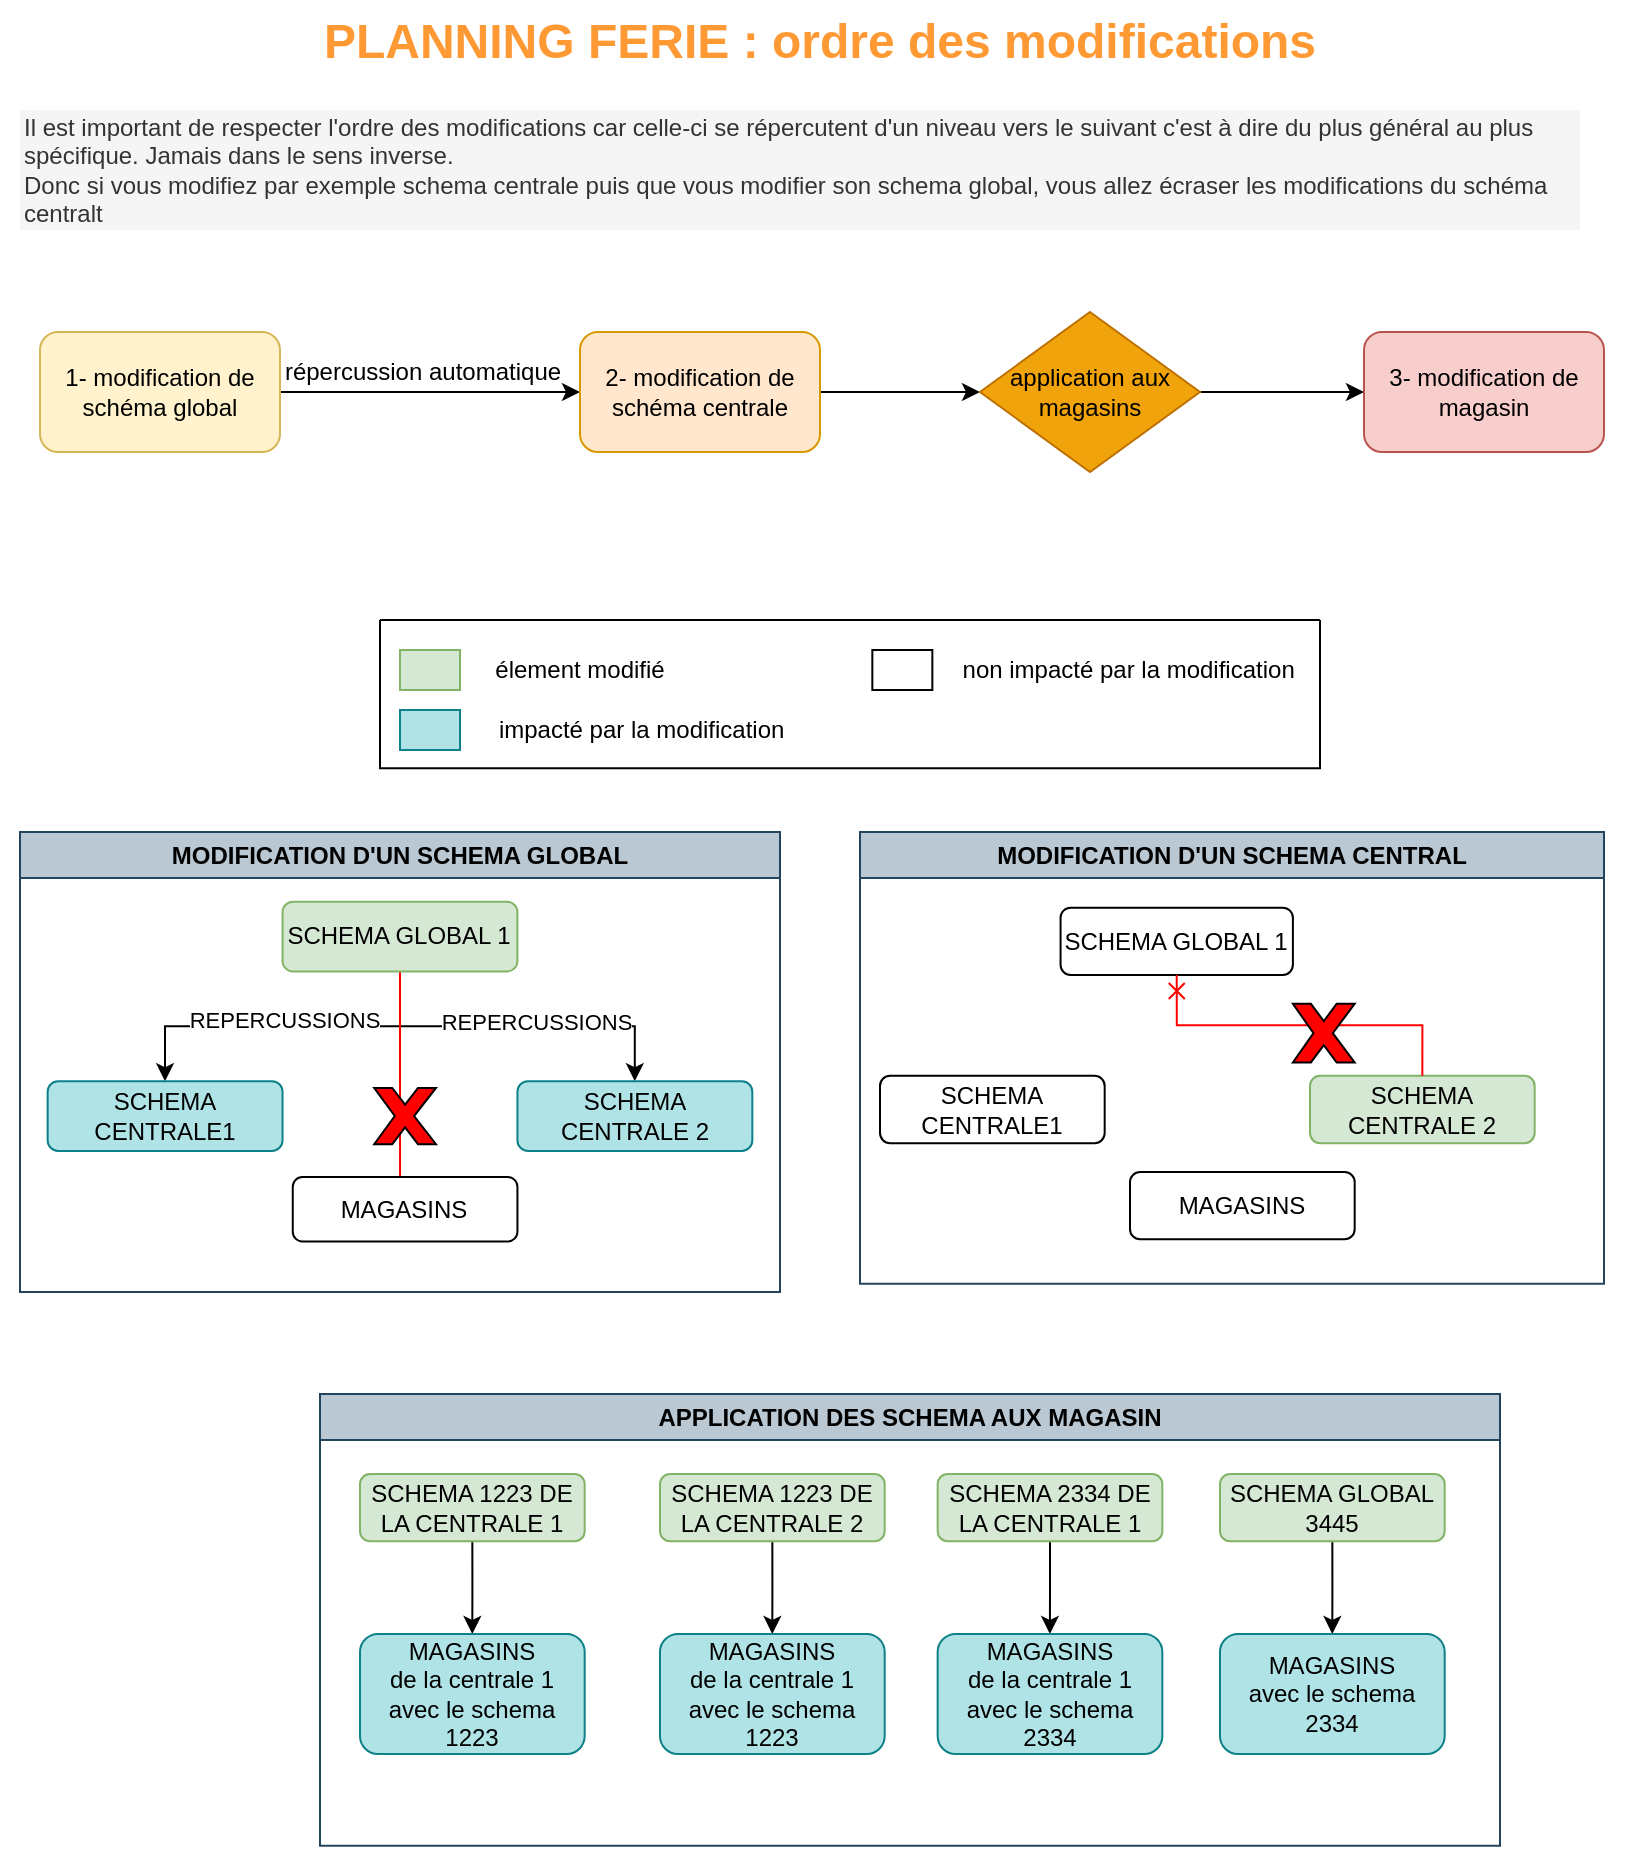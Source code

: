 <mxfile version="26.0.16">
  <diagram id="C5RBs43oDa-KdzZeNtuy" name="Page-1">
    <mxGraphModel dx="1434" dy="780" grid="1" gridSize="10" guides="1" tooltips="1" connect="1" arrows="1" fold="1" page="1" pageScale="1" pageWidth="827" pageHeight="1169" math="0" shadow="0">
      <root>
        <mxCell id="WIyWlLk6GJQsqaUBKTNV-0" />
        <mxCell id="WIyWlLk6GJQsqaUBKTNV-1" parent="WIyWlLk6GJQsqaUBKTNV-0" />
        <mxCell id="1vW7YTsPECzE2WoDe3he-23" value="&lt;h1 style=&quot;margin-top: 0px;&quot;&gt;&lt;font style=&quot;color: rgb(255, 153, 51);&quot;&gt;PLANNING FERIE : ordre des modifications&lt;/font&gt;&lt;/h1&gt;&lt;p&gt;&lt;br&gt;&lt;/p&gt;" style="text;html=1;whiteSpace=wrap;overflow=hidden;rounded=0;align=center;" vertex="1" parent="WIyWlLk6GJQsqaUBKTNV-1">
          <mxGeometry width="820" height="45" as="geometry" />
        </mxCell>
        <mxCell id="1vW7YTsPECzE2WoDe3he-50" value="" style="group" vertex="1" connectable="0" parent="WIyWlLk6GJQsqaUBKTNV-1">
          <mxGeometry x="10" y="416" width="440" height="230" as="geometry" />
        </mxCell>
        <mxCell id="1vW7YTsPECzE2WoDe3he-21" value="MODIFICATION D&#39;UN SCHEMA GLOBAL" style="swimlane;whiteSpace=wrap;html=1;fillColor=#bac8d3;strokeColor=#23445d;" vertex="1" parent="1vW7YTsPECzE2WoDe3he-50">
          <mxGeometry width="380" height="230" as="geometry" />
        </mxCell>
        <mxCell id="1vW7YTsPECzE2WoDe3he-8" style="edgeStyle=orthogonalEdgeStyle;rounded=0;orthogonalLoop=1;jettySize=auto;html=1;exitX=0.5;exitY=1;exitDx=0;exitDy=0;" edge="1" parent="1vW7YTsPECzE2WoDe3he-21" source="WIyWlLk6GJQsqaUBKTNV-3" target="1vW7YTsPECzE2WoDe3he-1">
          <mxGeometry relative="1" as="geometry" />
        </mxCell>
        <mxCell id="1vW7YTsPECzE2WoDe3he-9" value="REPERCUSSIONS" style="edgeLabel;html=1;align=center;verticalAlign=middle;resizable=0;points=[];" vertex="1" connectable="0" parent="1vW7YTsPECzE2WoDe3he-8">
          <mxGeometry x="0.15" y="1" relative="1" as="geometry">
            <mxPoint x="13" y="-4" as="offset" />
          </mxGeometry>
        </mxCell>
        <mxCell id="1vW7YTsPECzE2WoDe3he-10" style="edgeStyle=orthogonalEdgeStyle;rounded=0;orthogonalLoop=1;jettySize=auto;html=1;exitX=0.5;exitY=1;exitDx=0;exitDy=0;" edge="1" parent="1vW7YTsPECzE2WoDe3he-21" source="WIyWlLk6GJQsqaUBKTNV-3" target="1vW7YTsPECzE2WoDe3he-2">
          <mxGeometry relative="1" as="geometry" />
        </mxCell>
        <mxCell id="1vW7YTsPECzE2WoDe3he-11" value="REPERCUSSIONS" style="edgeLabel;html=1;align=center;verticalAlign=middle;resizable=0;points=[];" vertex="1" connectable="0" parent="1vW7YTsPECzE2WoDe3he-10">
          <mxGeometry x="0.1" y="2" relative="1" as="geometry">
            <mxPoint as="offset" />
          </mxGeometry>
        </mxCell>
        <mxCell id="1vW7YTsPECzE2WoDe3he-54" style="edgeStyle=orthogonalEdgeStyle;rounded=0;orthogonalLoop=1;jettySize=auto;html=1;exitX=0.5;exitY=1;exitDx=0;exitDy=0;strokeColor=#FF0000;endArrow=cross;endFill=0;" edge="1" parent="1vW7YTsPECzE2WoDe3he-21" source="WIyWlLk6GJQsqaUBKTNV-3">
          <mxGeometry relative="1" as="geometry">
            <mxPoint x="190.04" y="191.667" as="targetPoint" />
          </mxGeometry>
        </mxCell>
        <mxCell id="WIyWlLk6GJQsqaUBKTNV-3" value="SCHEMA GLOBAL 1" style="rounded=1;whiteSpace=wrap;html=1;fontSize=12;glass=0;strokeWidth=1;shadow=0;fillColor=#d5e8d4;strokeColor=#82b366;" parent="1vW7YTsPECzE2WoDe3he-21" vertex="1">
          <mxGeometry x="131.274" y="34.848" width="117.447" height="34.848" as="geometry" />
        </mxCell>
        <mxCell id="1vW7YTsPECzE2WoDe3he-2" value="SCHEMA CENTRALE 2" style="rounded=1;whiteSpace=wrap;html=1;fontSize=12;glass=0;strokeWidth=1;shadow=0;fillColor=#b0e3e6;strokeColor=#0e8088;" vertex="1" parent="1vW7YTsPECzE2WoDe3he-21">
          <mxGeometry x="248.721" y="124.588" width="117.447" height="34.848" as="geometry" />
        </mxCell>
        <mxCell id="1vW7YTsPECzE2WoDe3he-1" value="SCHEMA CENTRALE1" style="rounded=1;whiteSpace=wrap;html=1;fontSize=12;glass=0;strokeWidth=1;shadow=0;fillColor=#b0e3e6;strokeColor=#0e8088;" vertex="1" parent="1vW7YTsPECzE2WoDe3he-21">
          <mxGeometry x="13.827" y="124.588" width="117.447" height="34.848" as="geometry" />
        </mxCell>
        <mxCell id="1vW7YTsPECzE2WoDe3he-53" value="MAGASINS" style="rounded=1;whiteSpace=wrap;html=1;fontSize=12;glass=0;strokeWidth=1;shadow=0;" vertex="1" parent="1vW7YTsPECzE2WoDe3he-21">
          <mxGeometry x="136.379" y="172.502" width="112.34" height="32.235" as="geometry" />
        </mxCell>
        <mxCell id="1vW7YTsPECzE2WoDe3he-14" value="" style="verticalLabelPosition=bottom;verticalAlign=top;html=1;shape=mxgraph.basic.x;fillColor=#FF0000;movable=1;resizable=1;rotatable=1;deletable=1;editable=1;locked=0;connectable=1;" vertex="1" parent="1vW7YTsPECzE2WoDe3he-21">
          <mxGeometry x="177.1" y="127.966" width="30.89" height="28.098" as="geometry" />
        </mxCell>
        <mxCell id="1vW7YTsPECzE2WoDe3he-22" value="MODIFICATION D&#39;UN SCHEMA CENTRAL" style="swimlane;whiteSpace=wrap;html=1;fillColor=#bac8d3;strokeColor=#23445d;" vertex="1" parent="WIyWlLk6GJQsqaUBKTNV-1">
          <mxGeometry x="430" y="416" width="372" height="225.91" as="geometry" />
        </mxCell>
        <mxCell id="1vW7YTsPECzE2WoDe3he-12" value="SCHEMA CENTRALE 2" style="rounded=1;whiteSpace=wrap;html=1;fontSize=12;glass=0;strokeWidth=1;shadow=0;fillColor=#d5e8d4;strokeColor=#82b366;" vertex="1" parent="1vW7YTsPECzE2WoDe3he-22">
          <mxGeometry x="225.001" y="121.932" width="112.34" height="33.636" as="geometry" />
        </mxCell>
        <mxCell id="1vW7YTsPECzE2WoDe3he-16" value="SCHEMA CENTRALE1" style="rounded=1;whiteSpace=wrap;html=1;fontSize=12;glass=0;strokeWidth=1;shadow=0;" vertex="1" parent="1vW7YTsPECzE2WoDe3he-22">
          <mxGeometry x="9.999" y="121.932" width="112.34" height="33.636" as="geometry" />
        </mxCell>
        <mxCell id="1vW7YTsPECzE2WoDe3he-17" value="SCHEMA GLOBAL 1" style="rounded=1;whiteSpace=wrap;html=1;fontSize=12;glass=0;strokeWidth=1;shadow=0;" vertex="1" parent="1vW7YTsPECzE2WoDe3he-22">
          <mxGeometry x="100.28" y="37.84" width="116.17" height="33.64" as="geometry" />
        </mxCell>
        <mxCell id="1vW7YTsPECzE2WoDe3he-18" style="edgeStyle=orthogonalEdgeStyle;rounded=0;orthogonalLoop=1;jettySize=auto;html=1;exitX=0.5;exitY=0;exitDx=0;exitDy=0;endArrow=cross;endFill=0;strokeColor=#FF0000;entryX=0.5;entryY=1;entryDx=0;entryDy=0;" edge="1" parent="1vW7YTsPECzE2WoDe3he-22" source="1vW7YTsPECzE2WoDe3he-12" target="1vW7YTsPECzE2WoDe3he-17">
          <mxGeometry relative="1" as="geometry">
            <mxPoint x="617.021" y="338.402" as="sourcePoint" />
            <mxPoint x="500" y="287.947" as="targetPoint" />
          </mxGeometry>
        </mxCell>
        <mxCell id="1vW7YTsPECzE2WoDe3he-57" value="MAGASINS" style="rounded=1;whiteSpace=wrap;html=1;fontSize=12;glass=0;strokeWidth=1;shadow=0;" vertex="1" parent="1vW7YTsPECzE2WoDe3he-22">
          <mxGeometry x="134.999" y="170.002" width="112.34" height="33.636" as="geometry" />
        </mxCell>
        <mxCell id="1vW7YTsPECzE2WoDe3he-55" value="" style="verticalLabelPosition=bottom;verticalAlign=top;html=1;shape=mxgraph.basic.x;fillColor=#FF0000;movable=1;resizable=1;rotatable=1;deletable=1;editable=1;locked=0;connectable=1;" vertex="1" parent="1vW7YTsPECzE2WoDe3he-22">
          <mxGeometry x="216.45" y="85.91" width="30.89" height="29.32" as="geometry" />
        </mxCell>
        <mxCell id="1vW7YTsPECzE2WoDe3he-59" value="APPLICATION DES SCHEMA AUX MAGASIN" style="swimlane;whiteSpace=wrap;html=1;fillColor=#bac8d3;strokeColor=#23445d;" vertex="1" parent="WIyWlLk6GJQsqaUBKTNV-1">
          <mxGeometry x="160" y="697" width="590" height="225.91" as="geometry" />
        </mxCell>
        <mxCell id="1vW7YTsPECzE2WoDe3he-77" style="edgeStyle=orthogonalEdgeStyle;rounded=0;orthogonalLoop=1;jettySize=auto;html=1;exitX=0.5;exitY=1;exitDx=0;exitDy=0;" edge="1" parent="1vW7YTsPECzE2WoDe3he-59" source="1vW7YTsPECzE2WoDe3he-60" target="1vW7YTsPECzE2WoDe3he-72">
          <mxGeometry relative="1" as="geometry" />
        </mxCell>
        <mxCell id="1vW7YTsPECzE2WoDe3he-60" value="SCHEMA 1223 DE LA CENTRALE 2" style="rounded=1;whiteSpace=wrap;html=1;fontSize=12;glass=0;strokeWidth=1;shadow=0;fillColor=#d5e8d4;strokeColor=#82b366;" vertex="1" parent="1vW7YTsPECzE2WoDe3he-59">
          <mxGeometry x="170.001" y="40.002" width="112.34" height="33.636" as="geometry" />
        </mxCell>
        <mxCell id="1vW7YTsPECzE2WoDe3he-76" style="edgeStyle=orthogonalEdgeStyle;rounded=0;orthogonalLoop=1;jettySize=auto;html=1;exitX=0.5;exitY=1;exitDx=0;exitDy=0;" edge="1" parent="1vW7YTsPECzE2WoDe3he-59" source="1vW7YTsPECzE2WoDe3he-61" target="1vW7YTsPECzE2WoDe3he-65">
          <mxGeometry relative="1" as="geometry" />
        </mxCell>
        <mxCell id="1vW7YTsPECzE2WoDe3he-61" value="SCHEMA 1223 DE LA CENTRALE 1" style="rounded=1;whiteSpace=wrap;html=1;fontSize=12;glass=0;strokeWidth=1;shadow=0;fillColor=#d5e8d4;strokeColor=#82b366;" vertex="1" parent="1vW7YTsPECzE2WoDe3he-59">
          <mxGeometry x="19.999" y="40.002" width="112.34" height="33.636" as="geometry" />
        </mxCell>
        <mxCell id="1vW7YTsPECzE2WoDe3he-65" value="MAGASINS&lt;div&gt;de la centrale 1 avec le schema 1223&lt;/div&gt;" style="rounded=1;whiteSpace=wrap;html=1;fontSize=12;glass=0;strokeWidth=1;shadow=0;fillColor=#b0e3e6;strokeColor=#0e8088;" vertex="1" parent="1vW7YTsPECzE2WoDe3he-59">
          <mxGeometry x="20" y="120" width="112.34" height="60" as="geometry" />
        </mxCell>
        <mxCell id="1vW7YTsPECzE2WoDe3he-78" style="edgeStyle=orthogonalEdgeStyle;rounded=0;orthogonalLoop=1;jettySize=auto;html=1;exitX=0.5;exitY=1;exitDx=0;exitDy=0;" edge="1" parent="1vW7YTsPECzE2WoDe3he-59" source="1vW7YTsPECzE2WoDe3he-66" target="1vW7YTsPECzE2WoDe3he-73">
          <mxGeometry relative="1" as="geometry" />
        </mxCell>
        <mxCell id="1vW7YTsPECzE2WoDe3he-66" value="SCHEMA 2334 DE LA CENTRALE 1" style="rounded=1;whiteSpace=wrap;html=1;fontSize=12;glass=0;strokeWidth=1;shadow=0;fillColor=#d5e8d4;strokeColor=#82b366;" vertex="1" parent="1vW7YTsPECzE2WoDe3he-59">
          <mxGeometry x="308.831" y="40.002" width="112.34" height="33.636" as="geometry" />
        </mxCell>
        <mxCell id="1vW7YTsPECzE2WoDe3he-72" value="MAGASINS&lt;div&gt;de la centrale 1 avec le schema 1223&lt;/div&gt;" style="rounded=1;whiteSpace=wrap;html=1;fontSize=12;glass=0;strokeWidth=1;shadow=0;fillColor=#b0e3e6;strokeColor=#0e8088;" vertex="1" parent="1vW7YTsPECzE2WoDe3he-59">
          <mxGeometry x="170" y="120" width="112.34" height="60" as="geometry" />
        </mxCell>
        <mxCell id="1vW7YTsPECzE2WoDe3he-73" value="MAGASINS&lt;div&gt;de la centrale 1 avec le schema 2334&lt;/div&gt;" style="rounded=1;whiteSpace=wrap;html=1;fontSize=12;glass=0;strokeWidth=1;shadow=0;fillColor=#b0e3e6;strokeColor=#0e8088;" vertex="1" parent="1vW7YTsPECzE2WoDe3he-59">
          <mxGeometry x="308.83" y="120" width="112.34" height="60" as="geometry" />
        </mxCell>
        <mxCell id="1vW7YTsPECzE2WoDe3he-79" style="edgeStyle=orthogonalEdgeStyle;rounded=0;orthogonalLoop=1;jettySize=auto;html=1;exitX=0.5;exitY=1;exitDx=0;exitDy=0;" edge="1" parent="1vW7YTsPECzE2WoDe3he-59" source="1vW7YTsPECzE2WoDe3he-74" target="1vW7YTsPECzE2WoDe3he-75">
          <mxGeometry relative="1" as="geometry" />
        </mxCell>
        <mxCell id="1vW7YTsPECzE2WoDe3he-74" value="SCHEMA GLOBAL 3445" style="rounded=1;whiteSpace=wrap;html=1;fontSize=12;glass=0;strokeWidth=1;shadow=0;fillColor=#d5e8d4;strokeColor=#82b366;" vertex="1" parent="1vW7YTsPECzE2WoDe3he-59">
          <mxGeometry x="450.001" y="40.002" width="112.34" height="33.636" as="geometry" />
        </mxCell>
        <mxCell id="1vW7YTsPECzE2WoDe3he-75" value="MAGASINS&lt;div&gt;avec le schema 2334&lt;/div&gt;" style="rounded=1;whiteSpace=wrap;html=1;fontSize=12;glass=0;strokeWidth=1;shadow=0;fillColor=#b0e3e6;strokeColor=#0e8088;" vertex="1" parent="1vW7YTsPECzE2WoDe3he-59">
          <mxGeometry x="450" y="120" width="112.34" height="60" as="geometry" />
        </mxCell>
        <mxCell id="1vW7YTsPECzE2WoDe3he-92" style="edgeStyle=orthogonalEdgeStyle;rounded=0;orthogonalLoop=1;jettySize=auto;html=1;exitX=1;exitY=0.5;exitDx=0;exitDy=0;entryX=0;entryY=0.5;entryDx=0;entryDy=0;" edge="1" parent="WIyWlLk6GJQsqaUBKTNV-1" source="1vW7YTsPECzE2WoDe3he-89" target="1vW7YTsPECzE2WoDe3he-90">
          <mxGeometry relative="1" as="geometry" />
        </mxCell>
        <mxCell id="1vW7YTsPECzE2WoDe3he-89" value="1- modification de schéma global" style="rounded=1;whiteSpace=wrap;html=1;fillColor=#fff2cc;strokeColor=#d6b656;" vertex="1" parent="WIyWlLk6GJQsqaUBKTNV-1">
          <mxGeometry x="20" y="166" width="120" height="60" as="geometry" />
        </mxCell>
        <mxCell id="1vW7YTsPECzE2WoDe3he-99" style="edgeStyle=orthogonalEdgeStyle;rounded=0;orthogonalLoop=1;jettySize=auto;html=1;exitX=1;exitY=0.5;exitDx=0;exitDy=0;entryX=0;entryY=0.5;entryDx=0;entryDy=0;" edge="1" parent="WIyWlLk6GJQsqaUBKTNV-1" source="1vW7YTsPECzE2WoDe3he-90" target="1vW7YTsPECzE2WoDe3he-98">
          <mxGeometry relative="1" as="geometry" />
        </mxCell>
        <mxCell id="1vW7YTsPECzE2WoDe3he-90" value="2- modification de schéma centrale" style="rounded=1;whiteSpace=wrap;html=1;fillColor=#ffe6cc;strokeColor=#d79b00;" vertex="1" parent="WIyWlLk6GJQsqaUBKTNV-1">
          <mxGeometry x="290" y="166" width="120" height="60" as="geometry" />
        </mxCell>
        <mxCell id="1vW7YTsPECzE2WoDe3he-91" value="3- modification de magasin" style="rounded=1;whiteSpace=wrap;html=1;fillColor=#f8cecc;strokeColor=#b85450;" vertex="1" parent="WIyWlLk6GJQsqaUBKTNV-1">
          <mxGeometry x="682" y="166" width="120" height="60" as="geometry" />
        </mxCell>
        <mxCell id="1vW7YTsPECzE2WoDe3he-96" value="Il est important de respecter l&#39;ordre des modifications car celle-ci se répercutent d&#39;un niveau vers le suivant c&#39;est à dire du plus général au plus spécifique. Jamais dans le sens inverse.&amp;nbsp;&lt;div&gt;Donc si vous modifiez par exemple schema centrale puis que vous modifier son schema global, vous allez écraser les modifications du schéma centralt&lt;/div&gt;" style="text;html=1;align=left;verticalAlign=middle;whiteSpace=wrap;rounded=0;fillColor=#f5f5f5;strokeColor=none;fontStyle=0;fontColor=#333333;" vertex="1" parent="WIyWlLk6GJQsqaUBKTNV-1">
          <mxGeometry x="10" y="55" width="780" height="60" as="geometry" />
        </mxCell>
        <mxCell id="1vW7YTsPECzE2WoDe3he-97" value="répercussion automatique" style="text;html=1;align=center;verticalAlign=middle;resizable=0;points=[];autosize=1;strokeColor=none;fillColor=none;" vertex="1" parent="WIyWlLk6GJQsqaUBKTNV-1">
          <mxGeometry x="131" y="171" width="160" height="30" as="geometry" />
        </mxCell>
        <mxCell id="1vW7YTsPECzE2WoDe3he-100" style="edgeStyle=orthogonalEdgeStyle;rounded=0;orthogonalLoop=1;jettySize=auto;html=1;exitX=1;exitY=0.5;exitDx=0;exitDy=0;" edge="1" parent="WIyWlLk6GJQsqaUBKTNV-1" source="1vW7YTsPECzE2WoDe3he-98" target="1vW7YTsPECzE2WoDe3he-91">
          <mxGeometry relative="1" as="geometry" />
        </mxCell>
        <mxCell id="1vW7YTsPECzE2WoDe3he-98" value="application aux magasins" style="rhombus;whiteSpace=wrap;html=1;fillColor=#f0a30a;strokeColor=#BD7000;fontColor=#000000;" vertex="1" parent="WIyWlLk6GJQsqaUBKTNV-1">
          <mxGeometry x="490" y="156" width="110" height="80" as="geometry" />
        </mxCell>
        <mxCell id="1vW7YTsPECzE2WoDe3he-103" value="" style="group" vertex="1" connectable="0" parent="WIyWlLk6GJQsqaUBKTNV-1">
          <mxGeometry x="190" y="310" width="470" height="74.1" as="geometry" />
        </mxCell>
        <mxCell id="1vW7YTsPECzE2WoDe3he-81" value="" style="group" vertex="1" connectable="0" parent="1vW7YTsPECzE2WoDe3he-103">
          <mxGeometry x="10" y="40" width="205" height="30" as="geometry" />
        </mxCell>
        <mxCell id="1vW7YTsPECzE2WoDe3he-44" value="" style="rounded=0;whiteSpace=wrap;html=1;fillColor=#b0e3e6;strokeColor=#0e8088;" vertex="1" parent="1vW7YTsPECzE2WoDe3he-81">
          <mxGeometry y="5" width="30" height="20" as="geometry" />
        </mxCell>
        <mxCell id="1vW7YTsPECzE2WoDe3he-46" value="impacté par la modification&amp;nbsp;" style="text;html=1;align=center;verticalAlign=middle;whiteSpace=wrap;rounded=0;" vertex="1" parent="1vW7YTsPECzE2WoDe3he-81">
          <mxGeometry x="40" width="165" height="30" as="geometry" />
        </mxCell>
        <mxCell id="1vW7YTsPECzE2WoDe3he-82" value="" style="group" vertex="1" connectable="0" parent="1vW7YTsPECzE2WoDe3he-103">
          <mxGeometry x="10" y="10" width="140" height="30" as="geometry" />
        </mxCell>
        <mxCell id="1vW7YTsPECzE2WoDe3he-45" value="" style="rounded=0;whiteSpace=wrap;html=1;fillColor=#d5e8d4;strokeColor=#82b366;" vertex="1" parent="1vW7YTsPECzE2WoDe3he-82">
          <mxGeometry y="5" width="30" height="20" as="geometry" />
        </mxCell>
        <mxCell id="1vW7YTsPECzE2WoDe3he-47" value="élement modifié" style="text;html=1;align=center;verticalAlign=middle;whiteSpace=wrap;rounded=0;" vertex="1" parent="1vW7YTsPECzE2WoDe3he-82">
          <mxGeometry x="40" width="100" height="30" as="geometry" />
        </mxCell>
        <mxCell id="1vW7YTsPECzE2WoDe3he-87" value="" style="swimlane;startSize=0;" vertex="1" parent="1vW7YTsPECzE2WoDe3he-103">
          <mxGeometry width="470" height="74.1" as="geometry" />
        </mxCell>
        <mxCell id="1vW7YTsPECzE2WoDe3he-84" value="" style="group" vertex="1" connectable="0" parent="1vW7YTsPECzE2WoDe3he-87">
          <mxGeometry x="246.17" y="10" width="220" height="30" as="geometry" />
        </mxCell>
        <mxCell id="1vW7YTsPECzE2WoDe3he-85" value="" style="rounded=0;whiteSpace=wrap;html=1;" vertex="1" parent="1vW7YTsPECzE2WoDe3he-84">
          <mxGeometry y="5" width="30" height="20" as="geometry" />
        </mxCell>
        <mxCell id="1vW7YTsPECzE2WoDe3he-86" value="non impacté par la modification&amp;nbsp;" style="text;html=1;align=center;verticalAlign=middle;whiteSpace=wrap;rounded=0;" vertex="1" parent="1vW7YTsPECzE2WoDe3he-84">
          <mxGeometry x="40" width="180" height="30" as="geometry" />
        </mxCell>
      </root>
    </mxGraphModel>
  </diagram>
</mxfile>
